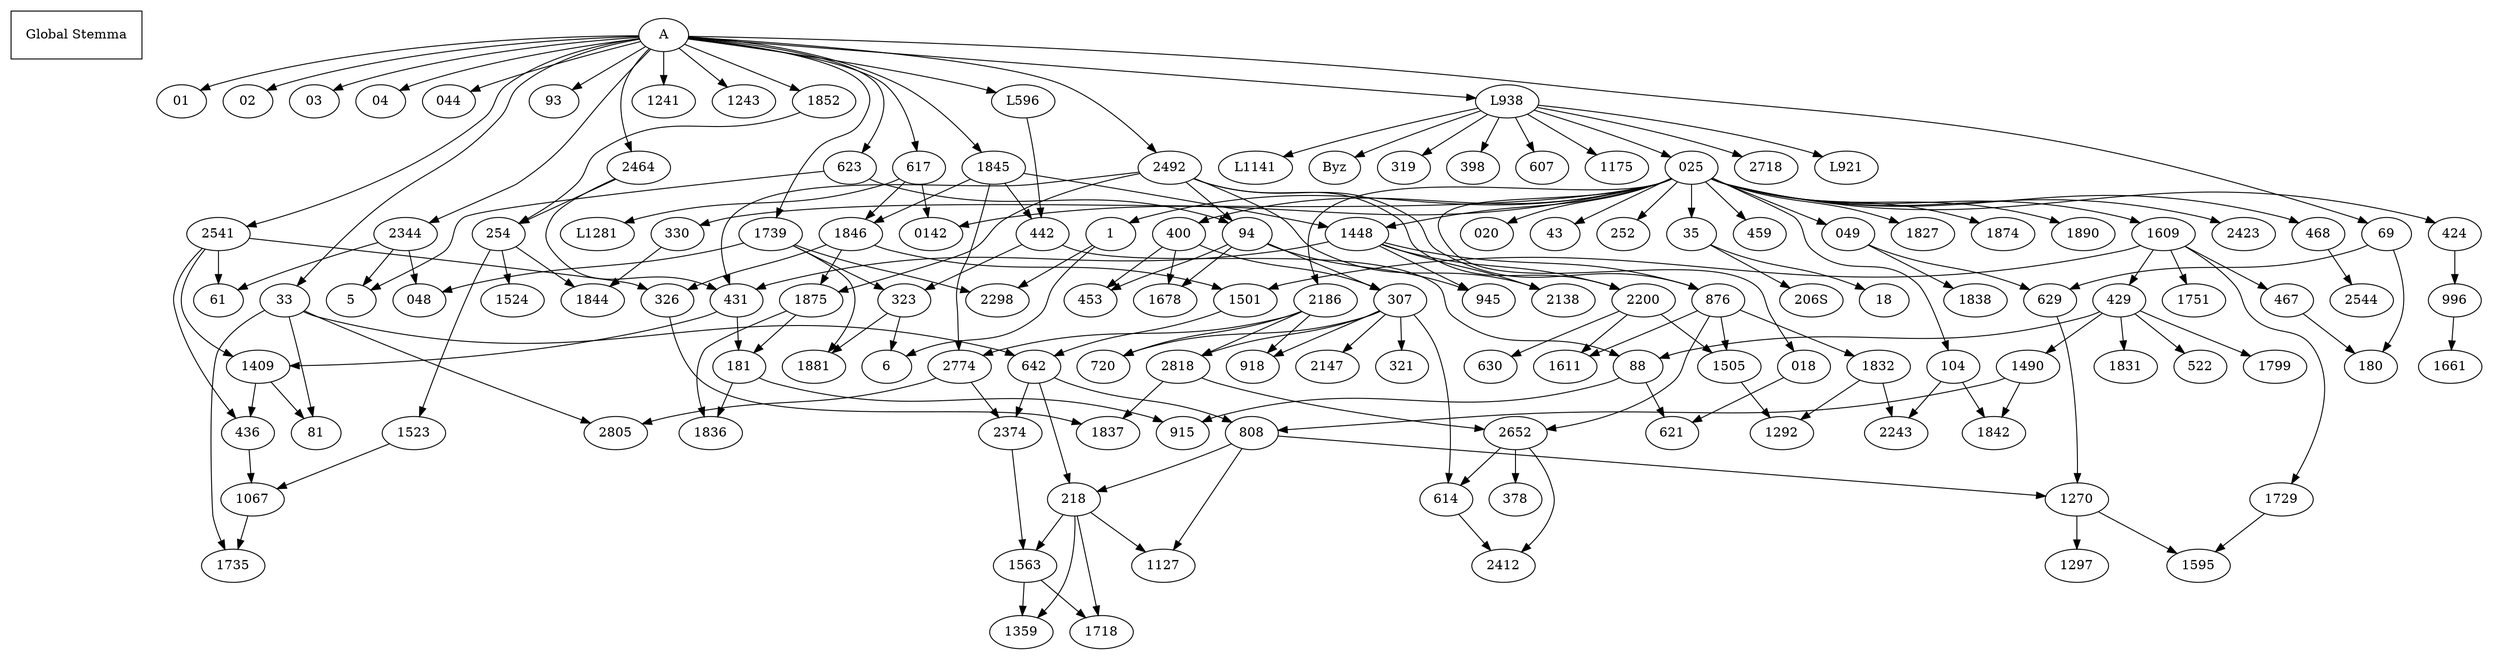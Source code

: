digraph global_stemma {
	subgraph cluster_legend {
		label [shape=plaintext, label="Global Stemma"];
	}
	subgraph cluster_plot {
		style=invis;
		node [shape=ellipse];
		0 [label="A"];
		1 [label="Byz"];
		2 [label="01"];
		3 [label="02"];
		4 [label="03"];
		5 [label="04"];
		6 [label="018"];
		7 [label="020"];
		8 [label="025"];
		9 [label="044"];
		10 [label="048"];
		11 [label="049"];
		12 [label="0142"];
		13 [label="1"];
		14 [label="5"];
		15 [label="6"];
		16 [label="18"];
		17 [label="33"];
		18 [label="35"];
		19 [label="43"];
		20 [label="61"];
		21 [label="69"];
		22 [label="81"];
		23 [label="88"];
		24 [label="93"];
		25 [label="94"];
		26 [label="104"];
		27 [label="180"];
		28 [label="181"];
		29 [label="206S"];
		30 [label="218"];
		31 [label="252"];
		32 [label="254"];
		33 [label="307"];
		34 [label="319"];
		35 [label="321"];
		36 [label="323"];
		37 [label="326"];
		38 [label="330"];
		39 [label="378"];
		40 [label="398"];
		41 [label="400"];
		42 [label="424"];
		43 [label="429"];
		44 [label="431"];
		45 [label="436"];
		46 [label="442"];
		47 [label="453"];
		48 [label="459"];
		49 [label="467"];
		50 [label="468"];
		51 [label="522"];
		52 [label="607"];
		53 [label="614"];
		54 [label="617"];
		55 [label="621"];
		56 [label="623"];
		57 [label="629"];
		58 [label="630"];
		59 [label="642"];
		60 [label="720"];
		61 [label="808"];
		62 [label="876"];
		63 [label="915"];
		64 [label="918"];
		65 [label="945"];
		66 [label="996"];
		67 [label="1067"];
		68 [label="1127"];
		69 [label="1175"];
		70 [label="1241"];
		71 [label="1243"];
		72 [label="1270"];
		73 [label="1292"];
		74 [label="1297"];
		75 [label="1359"];
		76 [label="1409"];
		77 [label="1448"];
		78 [label="1490"];
		79 [label="1501"];
		80 [label="1505"];
		81 [label="1523"];
		82 [label="1524"];
		83 [label="1563"];
		84 [label="1595"];
		85 [label="1609"];
		86 [label="1611"];
		87 [label="1661"];
		88 [label="1678"];
		89 [label="1718"];
		90 [label="1729"];
		91 [label="1735"];
		92 [label="1739"];
		93 [label="1751"];
		94 [label="1799"];
		95 [label="1827"];
		96 [label="1831"];
		97 [label="1832"];
		98 [label="1836"];
		99 [label="1837"];
		100 [label="1838"];
		101 [label="1842"];
		102 [label="1844"];
		103 [label="1845"];
		104 [label="1846"];
		105 [label="1852"];
		106 [label="1874"];
		107 [label="1875"];
		108 [label="1881"];
		109 [label="1890"];
		110 [label="2138"];
		111 [label="2147"];
		112 [label="2186"];
		113 [label="2200"];
		114 [label="2243"];
		115 [label="2298"];
		116 [label="2344"];
		117 [label="2374"];
		118 [label="2412"];
		119 [label="2423"];
		120 [label="2464"];
		121 [label="2492"];
		122 [label="2541"];
		123 [label="2544"];
		124 [label="2652"];
		125 [label="2718"];
		126 [label="2774"];
		127 [label="2805"];
		128 [label="2818"];
		129 [label="L596"];
		130 [label="L921"];
		131 [label="L938"];
		132 [label="L1141"];
		133 [label="L1281"];
		131 -> 1 [len=1.000000];
		0 -> 2 [len=7.000000];
		0 -> 3 [len=10.000000];
		0 -> 4 [len=8.000000];
		0 -> 5 [len=13.000000];
		8 -> 6 [len=4.000000];
		8 -> 7 [len=3.000000];
		131 -> 8 [len=1.000000];
		0 -> 9 [len=14.000000];
		116 -> 10 [len=3.000000];
		92 -> 10 [len=7.000000];
		8 -> 11 [len=3.000000];
		8 -> 12 [len=3.000000];
		54 -> 12 [len=5.000000];
		8 -> 13 [len=1.000000];
		56 -> 14 [len=3.000000];
		116 -> 14 [len=6.000000];
		13 -> 15 [len=6.000000];
		36 -> 15 [len=6.000000];
		18 -> 16 [len=1.000000];
		0 -> 17 [len=8.000000];
		8 -> 18 [len=2.000000];
		8 -> 19 [len=4.000000];
		116 -> 20 [len=7.000000];
		122 -> 20 [len=11.000000];
		0 -> 21 [len=12.000000];
		17 -> 22 [len=6.000000];
		76 -> 22 [len=8.000000];
		43 -> 23 [len=5.000000];
		46 -> 23 [len=8.000000];
		0 -> 24 [len=9.000000];
		121 -> 25 [len=3.000000];
		56 -> 25 [len=7.000000];
		8 -> 26 [len=7.000000];
		49 -> 27 [len=3.000000];
		21 -> 27 [len=6.000000];
		107 -> 28 [len=4.000000];
		44 -> 28 [len=5.000000];
		18 -> 29 [len=3.000000];
		61 -> 30 [len=3.000000];
		59 -> 30 [len=4.000000];
		8 -> 31 [len=2.000000];
		120 -> 32 [len=2.000000];
		105 -> 32 [len=6.000000];
		25 -> 33 [len=2.000000];
		41 -> 33 [len=2.000000];
		131 -> 34 [len=1.000000];
		33 -> 35 [len=1.000000];
		92 -> 36 [len=4.000000];
		46 -> 36 [len=6.000000];
		122 -> 37 [len=3.000000];
		104 -> 37 [len=6.000000];
		8 -> 38 [len=6.000000];
		124 -> 39 [len=2.000000];
		131 -> 40 [len=1.000000];
		8 -> 41 [len=2.000000];
		8 -> 42 [len=1.000000];
		85 -> 43 [len=3.000000];
		120 -> 44 [len=2.000000];
		77 -> 44 [len=5.000000];
		121 -> 44 [len=5.000000];
		122 -> 45 [len=2.000000];
		76 -> 45 [len=4.000000];
		129 -> 46 [len=2.000000];
		103 -> 46 [len=6.000000];
		25 -> 47 [len=2.000000];
		41 -> 47 [len=2.000000];
		8 -> 48 [len=8.000000];
		85 -> 49 [len=4.000000];
		8 -> 50 [len=2.000000];
		43 -> 51 [len=3.000000];
		131 -> 52 [len=1.000000];
		124 -> 53 [len=3.000000];
		33 -> 53 [len=7.000000];
		0 -> 54 [len=7.000000];
		23 -> 55 [len=7.000000];
		6 -> 55 [len=9.000000];
		0 -> 56 [len=9.000000];
		11 -> 57 [len=7.000000];
		21 -> 57 [len=8.000000];
		113 -> 58 [len=3.000000];
		79 -> 59 [len=6.000000];
		17 -> 59 [len=6.000000];
		33 -> 60 [len=3.000000];
		112 -> 60 [len=3.000000];
		59 -> 61 [len=3.000000];
		78 -> 61 [len=6.000000];
		77 -> 62 [len=6.000000];
		121 -> 62 [len=6.000000];
		23 -> 63 [len=3.000000];
		28 -> 63 [len=4.000000];
		33 -> 64 [len=2.000000];
		112 -> 64 [len=2.000000];
		77 -> 65 [len=3.000000];
		25 -> 65 [len=5.000000];
		42 -> 66 [len=3.000000];
		45 -> 67 [len=7.000000];
		81 -> 67 [len=8.000000];
		61 -> 68 [len=3.000000];
		30 -> 68 [len=4.000000];
		131 -> 69 [len=1.000000];
		0 -> 70 [len=16.000000];
		0 -> 71 [len=13.000000];
		57 -> 72 [len=7.000000];
		61 -> 72 [len=8.000000];
		97 -> 73 [len=2.000000];
		80 -> 73 [len=3.000000];
		72 -> 74 [len=3.000000];
		83 -> 75 [len=2.000000];
		30 -> 75 [len=4.000000];
		122 -> 76 [len=3.000000];
		44 -> 76 [len=5.000000];
		8 -> 77 [len=2.000000];
		103 -> 77 [len=5.000000];
		43 -> 78 [len=2.000000];
		85 -> 79 [len=2.000000];
		104 -> 79 [len=5.000000];
		62 -> 80 [len=2.000000];
		113 -> 80 [len=3.000000];
		32 -> 81 [len=1.000000];
		32 -> 82 [len=1.000000];
		30 -> 83 [len=3.000000];
		117 -> 83 [len=5.000000];
		72 -> 84 [len=3.000000];
		90 -> 84 [len=9.000000];
		8 -> 85 [len=1.000000];
		62 -> 86 [len=2.000000];
		113 -> 86 [len=2.000000];
		66 -> 87 [len=6.000000];
		25 -> 88 [len=2.000000];
		41 -> 88 [len=2.000000];
		83 -> 89 [len=2.000000];
		30 -> 89 [len=4.000000];
		85 -> 90 [len=6.000000];
		17 -> 91 [len=7.000000];
		67 -> 91 [len=10.000000];
		0 -> 92 [len=12.000000];
		85 -> 93 [len=4.000000];
		43 -> 94 [len=3.000000];
		8 -> 95 [len=4.000000];
		43 -> 96 [len=2.000000];
		62 -> 97 [len=1.000000];
		28 -> 98 [len=4.000000];
		107 -> 98 [len=4.000000];
		37 -> 99 [len=3.000000];
		128 -> 99 [len=8.000000];
		11 -> 100 [len=16.000000];
		26 -> 101 [len=2.000000];
		78 -> 101 [len=4.000000];
		32 -> 102 [len=7.000000];
		38 -> 102 [len=9.000000];
		0 -> 103 [len=8.000000];
		103 -> 104 [len=2.000000];
		54 -> 104 [len=5.000000];
		0 -> 105 [len=9.000000];
		8 -> 106 [len=5.000000];
		104 -> 107 [len=5.000000];
		121 -> 107 [len=5.000000];
		92 -> 108 [len=4.000000];
		36 -> 108 [len=5.000000];
		8 -> 109 [len=2.000000];
		77 -> 110 [len=6.000000];
		121 -> 110 [len=6.000000];
		33 -> 111 [len=5.000000];
		8 -> 112 [len=3.000000];
		77 -> 113 [len=6.000000];
		121 -> 113 [len=6.000000];
		97 -> 114 [len=4.000000];
		26 -> 114 [len=4.000000];
		92 -> 115 [len=3.000000];
		13 -> 115 [len=7.000000];
		0 -> 116 [len=7.000000];
		59 -> 117 [len=5.000000];
		126 -> 117 [len=6.000000];
		53 -> 118 [len=2.000000];
		124 -> 118 [len=4.000000];
		8 -> 119 [len=1.000000];
		0 -> 120 [len=1.000000];
		0 -> 121 [len=11.000000];
		0 -> 122 [len=12.000000];
		50 -> 123 [len=6.000000];
		128 -> 124 [len=4.000000];
		62 -> 124 [len=5.000000];
		131 -> 125 [len=3.000000];
		103 -> 126 [len=5.000000];
		112 -> 126 [len=5.000000];
		126 -> 127 [len=4.000000];
		17 -> 127 [len=4.000000];
		33 -> 128 [len=3.000000];
		112 -> 128 [len=3.000000];
		0 -> 129 [len=10.000000];
		131 -> 130 [len=7.000000];
		0 -> 131 [len=8.000000];
		131 -> 132 [len=2.000000];
		54 -> 133 [len=5.000000];
	}
}

